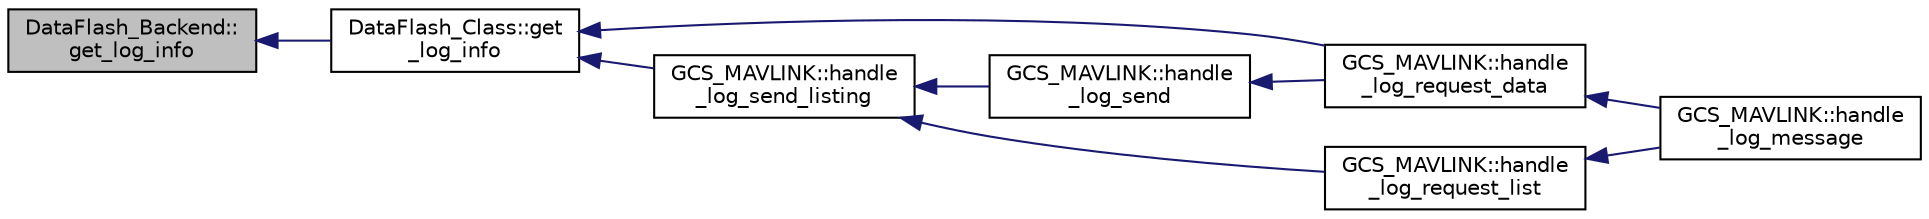 digraph "DataFlash_Backend::get_log_info"
{
 // INTERACTIVE_SVG=YES
  edge [fontname="Helvetica",fontsize="10",labelfontname="Helvetica",labelfontsize="10"];
  node [fontname="Helvetica",fontsize="10",shape=record];
  rankdir="LR";
  Node1 [label="DataFlash_Backend::\lget_log_info",height=0.2,width=0.4,color="black", fillcolor="grey75", style="filled", fontcolor="black"];
  Node1 -> Node2 [dir="back",color="midnightblue",fontsize="10",style="solid",fontname="Helvetica"];
  Node2 [label="DataFlash_Class::get\l_log_info",height=0.2,width=0.4,color="black", fillcolor="white", style="filled",URL="$classDataFlash__Class.html#a5a089c9a4b380560b8507dc8342eb247"];
  Node2 -> Node3 [dir="back",color="midnightblue",fontsize="10",style="solid",fontname="Helvetica"];
  Node3 [label="GCS_MAVLINK::handle\l_log_request_data",height=0.2,width=0.4,color="black", fillcolor="white", style="filled",URL="$classGCS__MAVLINK.html#a9685f685665e932079522a281086b581"];
  Node3 -> Node4 [dir="back",color="midnightblue",fontsize="10",style="solid",fontname="Helvetica"];
  Node4 [label="GCS_MAVLINK::handle\l_log_message",height=0.2,width=0.4,color="black", fillcolor="white", style="filled",URL="$classGCS__MAVLINK.html#add8326241719712dc068a07845bf476c"];
  Node2 -> Node5 [dir="back",color="midnightblue",fontsize="10",style="solid",fontname="Helvetica"];
  Node5 [label="GCS_MAVLINK::handle\l_log_send_listing",height=0.2,width=0.4,color="black", fillcolor="white", style="filled",URL="$classGCS__MAVLINK.html#add5099b4e743990e0e0de5bc607660e6"];
  Node5 -> Node6 [dir="back",color="midnightblue",fontsize="10",style="solid",fontname="Helvetica"];
  Node6 [label="GCS_MAVLINK::handle\l_log_request_list",height=0.2,width=0.4,color="black", fillcolor="white", style="filled",URL="$classGCS__MAVLINK.html#a1c015f2ab464807939761ac7d7889bd4"];
  Node6 -> Node4 [dir="back",color="midnightblue",fontsize="10",style="solid",fontname="Helvetica"];
  Node5 -> Node7 [dir="back",color="midnightblue",fontsize="10",style="solid",fontname="Helvetica"];
  Node7 [label="GCS_MAVLINK::handle\l_log_send",height=0.2,width=0.4,color="black", fillcolor="white", style="filled",URL="$classGCS__MAVLINK.html#af4f36c08fe81ee49ab53b1626d8da8ec"];
  Node7 -> Node3 [dir="back",color="midnightblue",fontsize="10",style="solid",fontname="Helvetica"];
}
